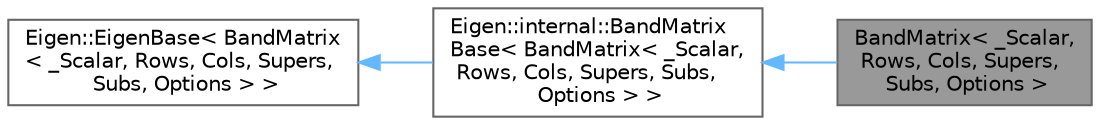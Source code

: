 digraph "BandMatrix&lt; _Scalar, Rows, Cols, Supers, Subs, Options &gt;"
{
 // LATEX_PDF_SIZE
  bgcolor="transparent";
  edge [fontname=Helvetica,fontsize=10,labelfontname=Helvetica,labelfontsize=10];
  node [fontname=Helvetica,fontsize=10,shape=box,height=0.2,width=0.4];
  rankdir="LR";
  Node1 [id="Node000001",label="BandMatrix\< _Scalar,\l Rows, Cols, Supers,\l Subs, Options \>",height=0.2,width=0.4,color="gray40", fillcolor="grey60", style="filled", fontcolor="black",tooltip="Represents a rectangular matrix with a banded storage"];
  Node2 -> Node1 [id="edge3_Node000001_Node000002",dir="back",color="steelblue1",style="solid",tooltip=" "];
  Node2 [id="Node000002",label="Eigen::internal::BandMatrix\lBase\< BandMatrix\< _Scalar,\l Rows, Cols, Supers, Subs,\l Options \> \>",height=0.2,width=0.4,color="gray40", fillcolor="white", style="filled",URL="$class_eigen_1_1internal_1_1_band_matrix_base.html",tooltip=" "];
  Node3 -> Node2 [id="edge4_Node000002_Node000003",dir="back",color="steelblue1",style="solid",tooltip=" "];
  Node3 [id="Node000003",label="Eigen::EigenBase\< BandMatrix\l\< _Scalar, Rows, Cols, Supers,\l Subs, Options \> \>",height=0.2,width=0.4,color="gray40", fillcolor="white", style="filled",URL="$struct_eigen_1_1_eigen_base.html",tooltip=" "];
}
